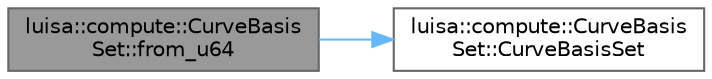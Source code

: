 digraph "luisa::compute::CurveBasisSet::from_u64"
{
 // LATEX_PDF_SIZE
  bgcolor="transparent";
  edge [fontname=Helvetica,fontsize=10,labelfontname=Helvetica,labelfontsize=10];
  node [fontname=Helvetica,fontsize=10,shape=box,height=0.2,width=0.4];
  rankdir="LR";
  Node1 [id="Node000001",label="luisa::compute::CurveBasis\lSet::from_u64",height=0.2,width=0.4,color="gray40", fillcolor="grey60", style="filled", fontcolor="black",tooltip=" "];
  Node1 -> Node2 [id="edge1_Node000001_Node000002",color="steelblue1",style="solid",tooltip=" "];
  Node2 [id="Node000002",label="luisa::compute::CurveBasis\lSet::CurveBasisSet",height=0.2,width=0.4,color="grey40", fillcolor="white", style="filled",URL="$classluisa_1_1compute_1_1_curve_basis_set.html#a5ab0e1b892d390866c89a763e0e5ce34",tooltip=" "];
}
